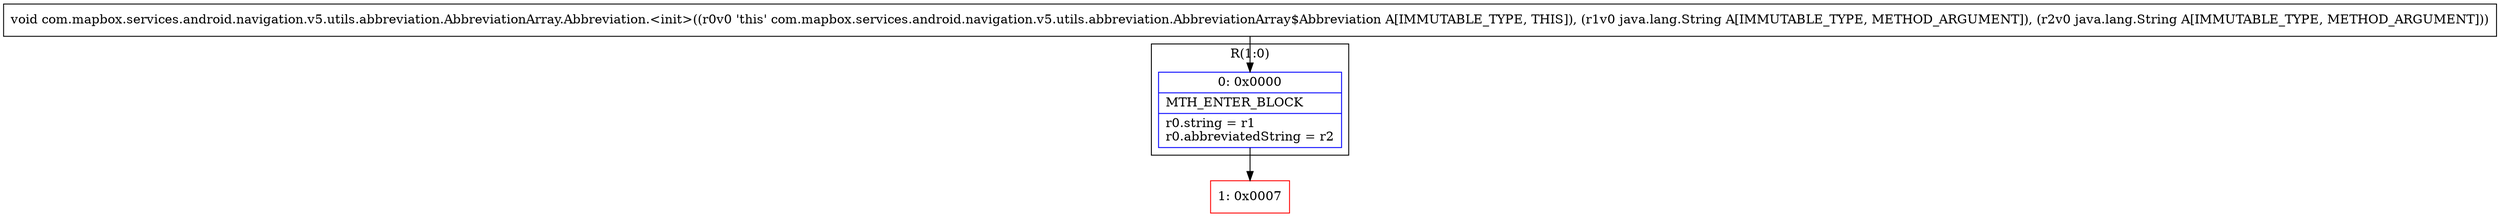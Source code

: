 digraph "CFG forcom.mapbox.services.android.navigation.v5.utils.abbreviation.AbbreviationArray.Abbreviation.\<init\>(Ljava\/lang\/String;Ljava\/lang\/String;)V" {
subgraph cluster_Region_628414856 {
label = "R(1:0)";
node [shape=record,color=blue];
Node_0 [shape=record,label="{0\:\ 0x0000|MTH_ENTER_BLOCK\l|r0.string = r1\lr0.abbreviatedString = r2\l}"];
}
Node_1 [shape=record,color=red,label="{1\:\ 0x0007}"];
MethodNode[shape=record,label="{void com.mapbox.services.android.navigation.v5.utils.abbreviation.AbbreviationArray.Abbreviation.\<init\>((r0v0 'this' com.mapbox.services.android.navigation.v5.utils.abbreviation.AbbreviationArray$Abbreviation A[IMMUTABLE_TYPE, THIS]), (r1v0 java.lang.String A[IMMUTABLE_TYPE, METHOD_ARGUMENT]), (r2v0 java.lang.String A[IMMUTABLE_TYPE, METHOD_ARGUMENT])) }"];
MethodNode -> Node_0;
Node_0 -> Node_1;
}

